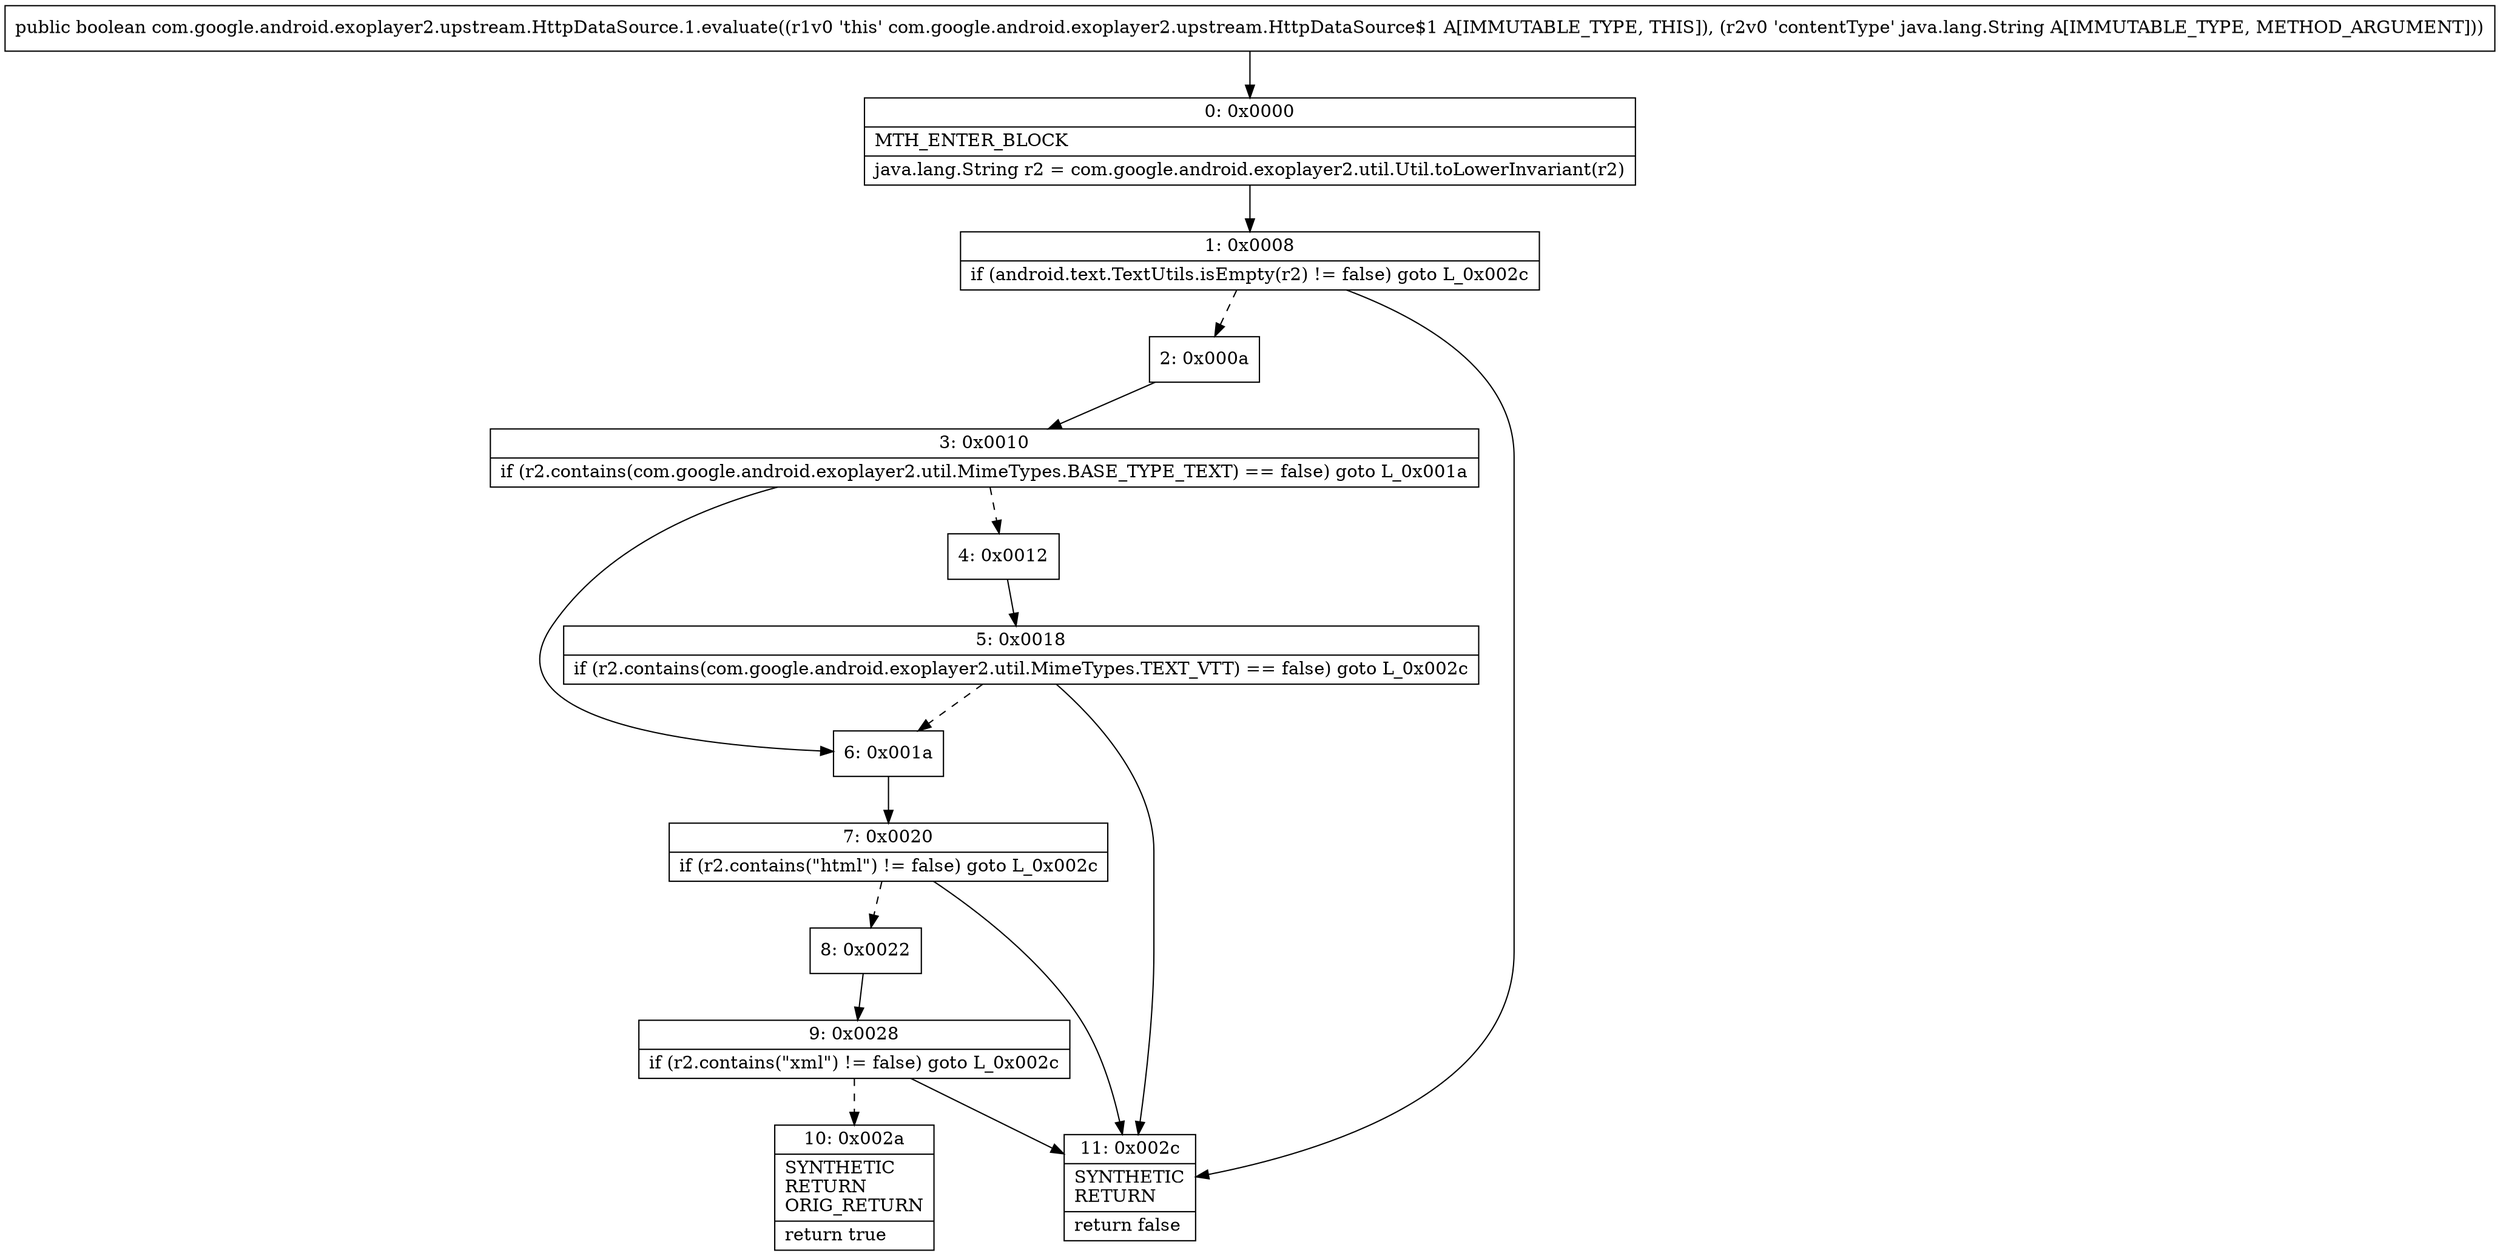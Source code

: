 digraph "CFG forcom.google.android.exoplayer2.upstream.HttpDataSource.1.evaluate(Ljava\/lang\/String;)Z" {
Node_0 [shape=record,label="{0\:\ 0x0000|MTH_ENTER_BLOCK\l|java.lang.String r2 = com.google.android.exoplayer2.util.Util.toLowerInvariant(r2)\l}"];
Node_1 [shape=record,label="{1\:\ 0x0008|if (android.text.TextUtils.isEmpty(r2) != false) goto L_0x002c\l}"];
Node_2 [shape=record,label="{2\:\ 0x000a}"];
Node_3 [shape=record,label="{3\:\ 0x0010|if (r2.contains(com.google.android.exoplayer2.util.MimeTypes.BASE_TYPE_TEXT) == false) goto L_0x001a\l}"];
Node_4 [shape=record,label="{4\:\ 0x0012}"];
Node_5 [shape=record,label="{5\:\ 0x0018|if (r2.contains(com.google.android.exoplayer2.util.MimeTypes.TEXT_VTT) == false) goto L_0x002c\l}"];
Node_6 [shape=record,label="{6\:\ 0x001a}"];
Node_7 [shape=record,label="{7\:\ 0x0020|if (r2.contains(\"html\") != false) goto L_0x002c\l}"];
Node_8 [shape=record,label="{8\:\ 0x0022}"];
Node_9 [shape=record,label="{9\:\ 0x0028|if (r2.contains(\"xml\") != false) goto L_0x002c\l}"];
Node_10 [shape=record,label="{10\:\ 0x002a|SYNTHETIC\lRETURN\lORIG_RETURN\l|return true\l}"];
Node_11 [shape=record,label="{11\:\ 0x002c|SYNTHETIC\lRETURN\l|return false\l}"];
MethodNode[shape=record,label="{public boolean com.google.android.exoplayer2.upstream.HttpDataSource.1.evaluate((r1v0 'this' com.google.android.exoplayer2.upstream.HttpDataSource$1 A[IMMUTABLE_TYPE, THIS]), (r2v0 'contentType' java.lang.String A[IMMUTABLE_TYPE, METHOD_ARGUMENT])) }"];
MethodNode -> Node_0;
Node_0 -> Node_1;
Node_1 -> Node_2[style=dashed];
Node_1 -> Node_11;
Node_2 -> Node_3;
Node_3 -> Node_4[style=dashed];
Node_3 -> Node_6;
Node_4 -> Node_5;
Node_5 -> Node_6[style=dashed];
Node_5 -> Node_11;
Node_6 -> Node_7;
Node_7 -> Node_8[style=dashed];
Node_7 -> Node_11;
Node_8 -> Node_9;
Node_9 -> Node_10[style=dashed];
Node_9 -> Node_11;
}

